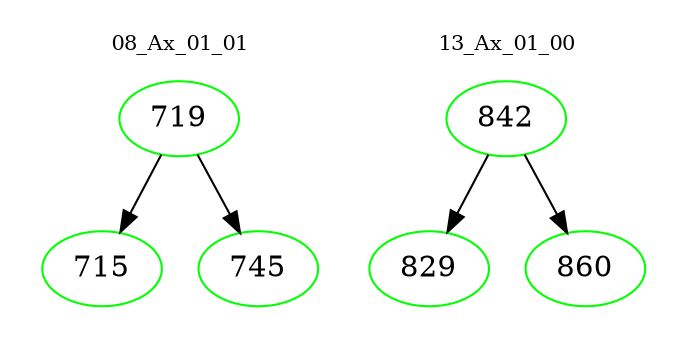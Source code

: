 digraph{
subgraph cluster_0 {
color = white
label = "08_Ax_01_01";
fontsize=10;
T0_719 [label="719", color="green"]
T0_719 -> T0_715 [color="black"]
T0_715 [label="715", color="green"]
T0_719 -> T0_745 [color="black"]
T0_745 [label="745", color="green"]
}
subgraph cluster_1 {
color = white
label = "13_Ax_01_00";
fontsize=10;
T1_842 [label="842", color="green"]
T1_842 -> T1_829 [color="black"]
T1_829 [label="829", color="green"]
T1_842 -> T1_860 [color="black"]
T1_860 [label="860", color="green"]
}
}
